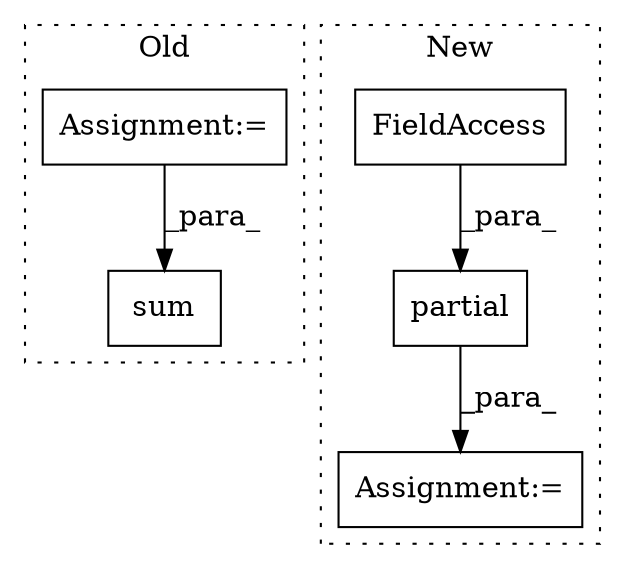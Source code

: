 digraph G {
subgraph cluster0 {
1 [label="sum" a="32" s="1168,1193" l="4,1" shape="box"];
4 [label="Assignment:=" a="7" s="1047" l="1" shape="box"];
label = "Old";
style="dotted";
}
subgraph cluster1 {
2 [label="partial" a="32" s="1176,1228" l="8,1" shape="box"];
3 [label="FieldAccess" a="22" s="1184" l="22" shape="box"];
5 [label="Assignment:=" a="7" s="1165" l="1" shape="box"];
label = "New";
style="dotted";
}
2 -> 5 [label="_para_"];
3 -> 2 [label="_para_"];
4 -> 1 [label="_para_"];
}